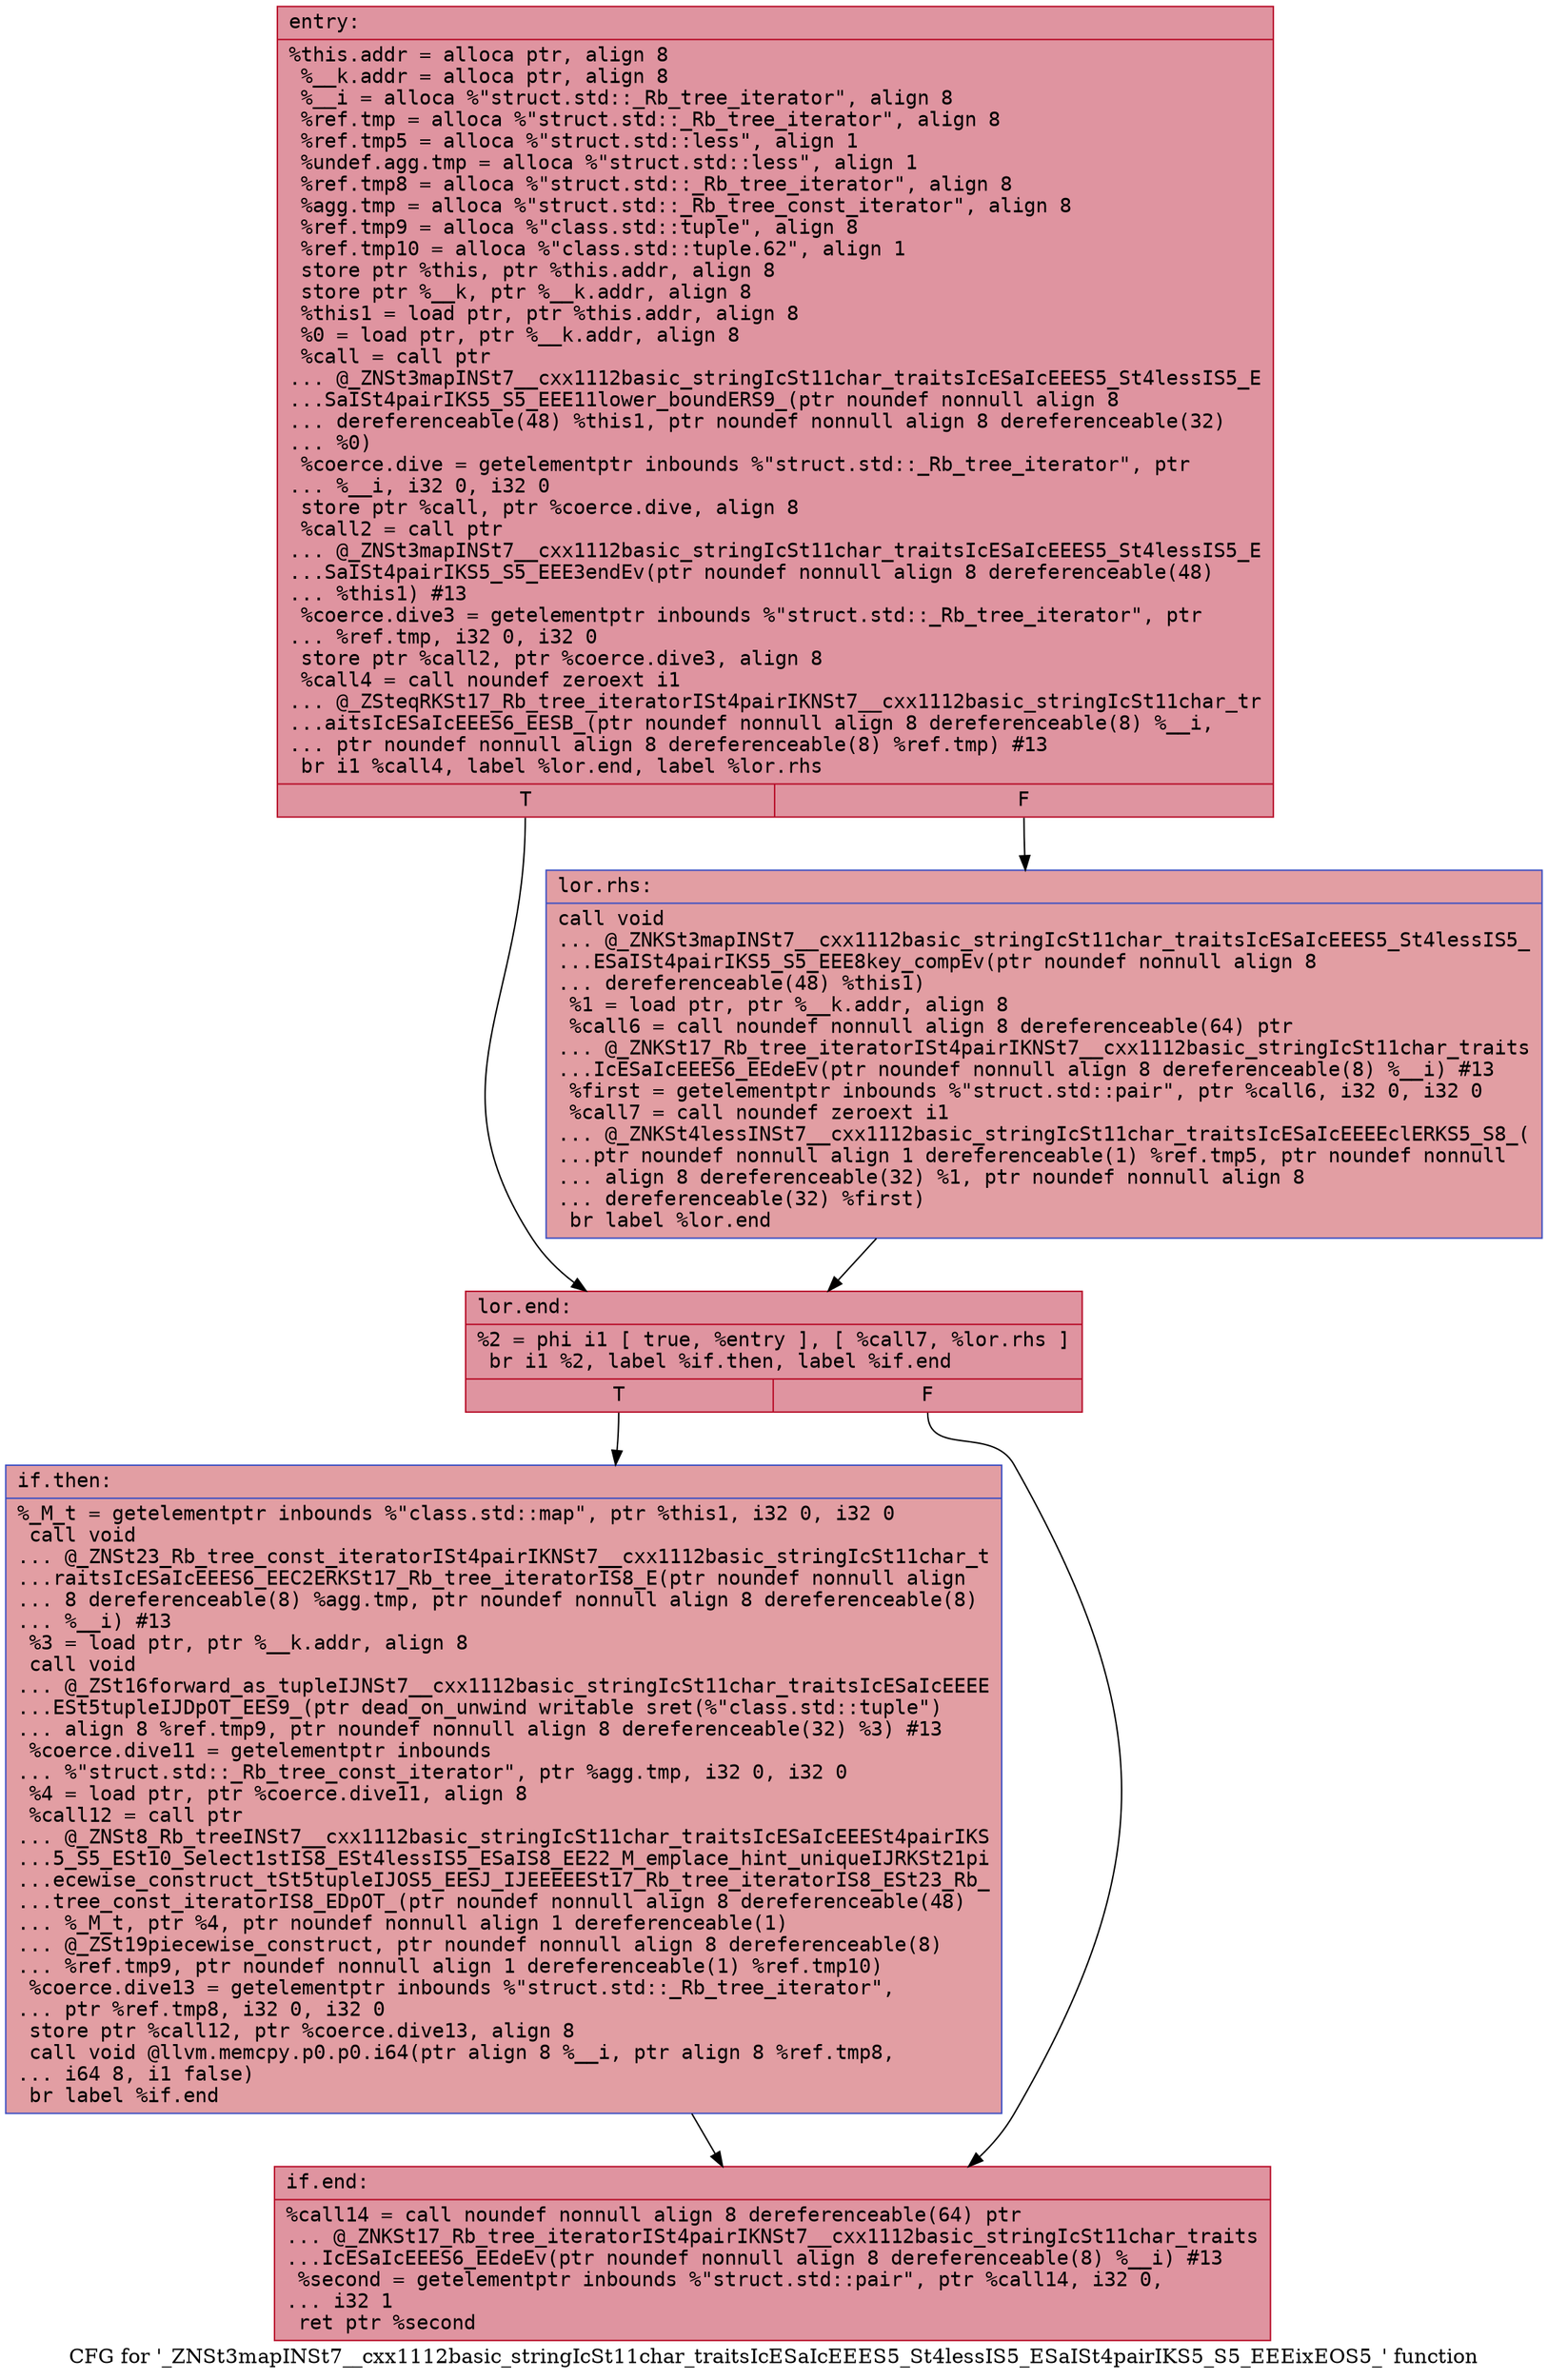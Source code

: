 digraph "CFG for '_ZNSt3mapINSt7__cxx1112basic_stringIcSt11char_traitsIcESaIcEEES5_St4lessIS5_ESaISt4pairIKS5_S5_EEEixEOS5_' function" {
	label="CFG for '_ZNSt3mapINSt7__cxx1112basic_stringIcSt11char_traitsIcESaIcEEES5_St4lessIS5_ESaISt4pairIKS5_S5_EEEixEOS5_' function";

	Node0x565291c92a70 [shape=record,color="#b70d28ff", style=filled, fillcolor="#b70d2870" fontname="Courier",label="{entry:\l|  %this.addr = alloca ptr, align 8\l  %__k.addr = alloca ptr, align 8\l  %__i = alloca %\"struct.std::_Rb_tree_iterator\", align 8\l  %ref.tmp = alloca %\"struct.std::_Rb_tree_iterator\", align 8\l  %ref.tmp5 = alloca %\"struct.std::less\", align 1\l  %undef.agg.tmp = alloca %\"struct.std::less\", align 1\l  %ref.tmp8 = alloca %\"struct.std::_Rb_tree_iterator\", align 8\l  %agg.tmp = alloca %\"struct.std::_Rb_tree_const_iterator\", align 8\l  %ref.tmp9 = alloca %\"class.std::tuple\", align 8\l  %ref.tmp10 = alloca %\"class.std::tuple.62\", align 1\l  store ptr %this, ptr %this.addr, align 8\l  store ptr %__k, ptr %__k.addr, align 8\l  %this1 = load ptr, ptr %this.addr, align 8\l  %0 = load ptr, ptr %__k.addr, align 8\l  %call = call ptr\l... @_ZNSt3mapINSt7__cxx1112basic_stringIcSt11char_traitsIcESaIcEEES5_St4lessIS5_E\l...SaISt4pairIKS5_S5_EEE11lower_boundERS9_(ptr noundef nonnull align 8\l... dereferenceable(48) %this1, ptr noundef nonnull align 8 dereferenceable(32)\l... %0)\l  %coerce.dive = getelementptr inbounds %\"struct.std::_Rb_tree_iterator\", ptr\l... %__i, i32 0, i32 0\l  store ptr %call, ptr %coerce.dive, align 8\l  %call2 = call ptr\l... @_ZNSt3mapINSt7__cxx1112basic_stringIcSt11char_traitsIcESaIcEEES5_St4lessIS5_E\l...SaISt4pairIKS5_S5_EEE3endEv(ptr noundef nonnull align 8 dereferenceable(48)\l... %this1) #13\l  %coerce.dive3 = getelementptr inbounds %\"struct.std::_Rb_tree_iterator\", ptr\l... %ref.tmp, i32 0, i32 0\l  store ptr %call2, ptr %coerce.dive3, align 8\l  %call4 = call noundef zeroext i1\l... @_ZSteqRKSt17_Rb_tree_iteratorISt4pairIKNSt7__cxx1112basic_stringIcSt11char_tr\l...aitsIcESaIcEEES6_EESB_(ptr noundef nonnull align 8 dereferenceable(8) %__i,\l... ptr noundef nonnull align 8 dereferenceable(8) %ref.tmp) #13\l  br i1 %call4, label %lor.end, label %lor.rhs\l|{<s0>T|<s1>F}}"];
	Node0x565291c92a70:s0 -> Node0x565291c93cc0[tooltip="entry -> lor.end\nProbability 50.00%" ];
	Node0x565291c92a70:s1 -> Node0x565291c93d10[tooltip="entry -> lor.rhs\nProbability 50.00%" ];
	Node0x565291c93d10 [shape=record,color="#3d50c3ff", style=filled, fillcolor="#be242e70" fontname="Courier",label="{lor.rhs:\l|  call void\l... @_ZNKSt3mapINSt7__cxx1112basic_stringIcSt11char_traitsIcESaIcEEES5_St4lessIS5_\l...ESaISt4pairIKS5_S5_EEE8key_compEv(ptr noundef nonnull align 8\l... dereferenceable(48) %this1)\l  %1 = load ptr, ptr %__k.addr, align 8\l  %call6 = call noundef nonnull align 8 dereferenceable(64) ptr\l... @_ZNKSt17_Rb_tree_iteratorISt4pairIKNSt7__cxx1112basic_stringIcSt11char_traits\l...IcESaIcEEES6_EEdeEv(ptr noundef nonnull align 8 dereferenceable(8) %__i) #13\l  %first = getelementptr inbounds %\"struct.std::pair\", ptr %call6, i32 0, i32 0\l  %call7 = call noundef zeroext i1\l... @_ZNKSt4lessINSt7__cxx1112basic_stringIcSt11char_traitsIcESaIcEEEEclERKS5_S8_(\l...ptr noundef nonnull align 1 dereferenceable(1) %ref.tmp5, ptr noundef nonnull\l... align 8 dereferenceable(32) %1, ptr noundef nonnull align 8\l... dereferenceable(32) %first)\l  br label %lor.end\l}"];
	Node0x565291c93d10 -> Node0x565291c93cc0[tooltip="lor.rhs -> lor.end\nProbability 100.00%" ];
	Node0x565291c93cc0 [shape=record,color="#b70d28ff", style=filled, fillcolor="#b70d2870" fontname="Courier",label="{lor.end:\l|  %2 = phi i1 [ true, %entry ], [ %call7, %lor.rhs ]\l  br i1 %2, label %if.then, label %if.end\l|{<s0>T|<s1>F}}"];
	Node0x565291c93cc0:s0 -> Node0x565291c94720[tooltip="lor.end -> if.then\nProbability 50.00%" ];
	Node0x565291c93cc0:s1 -> Node0x565291c92fb0[tooltip="lor.end -> if.end\nProbability 50.00%" ];
	Node0x565291c94720 [shape=record,color="#3d50c3ff", style=filled, fillcolor="#be242e70" fontname="Courier",label="{if.then:\l|  %_M_t = getelementptr inbounds %\"class.std::map\", ptr %this1, i32 0, i32 0\l  call void\l... @_ZNSt23_Rb_tree_const_iteratorISt4pairIKNSt7__cxx1112basic_stringIcSt11char_t\l...raitsIcESaIcEEES6_EEC2ERKSt17_Rb_tree_iteratorIS8_E(ptr noundef nonnull align\l... 8 dereferenceable(8) %agg.tmp, ptr noundef nonnull align 8 dereferenceable(8)\l... %__i) #13\l  %3 = load ptr, ptr %__k.addr, align 8\l  call void\l... @_ZSt16forward_as_tupleIJNSt7__cxx1112basic_stringIcSt11char_traitsIcESaIcEEEE\l...ESt5tupleIJDpOT_EES9_(ptr dead_on_unwind writable sret(%\"class.std::tuple\")\l... align 8 %ref.tmp9, ptr noundef nonnull align 8 dereferenceable(32) %3) #13\l  %coerce.dive11 = getelementptr inbounds\l... %\"struct.std::_Rb_tree_const_iterator\", ptr %agg.tmp, i32 0, i32 0\l  %4 = load ptr, ptr %coerce.dive11, align 8\l  %call12 = call ptr\l... @_ZNSt8_Rb_treeINSt7__cxx1112basic_stringIcSt11char_traitsIcESaIcEEESt4pairIKS\l...5_S5_ESt10_Select1stIS8_ESt4lessIS5_ESaIS8_EE22_M_emplace_hint_uniqueIJRKSt21pi\l...ecewise_construct_tSt5tupleIJOS5_EESJ_IJEEEEESt17_Rb_tree_iteratorIS8_ESt23_Rb_\l...tree_const_iteratorIS8_EDpOT_(ptr noundef nonnull align 8 dereferenceable(48)\l... %_M_t, ptr %4, ptr noundef nonnull align 1 dereferenceable(1)\l... @_ZSt19piecewise_construct, ptr noundef nonnull align 8 dereferenceable(8)\l... %ref.tmp9, ptr noundef nonnull align 1 dereferenceable(1) %ref.tmp10)\l  %coerce.dive13 = getelementptr inbounds %\"struct.std::_Rb_tree_iterator\",\l... ptr %ref.tmp8, i32 0, i32 0\l  store ptr %call12, ptr %coerce.dive13, align 8\l  call void @llvm.memcpy.p0.p0.i64(ptr align 8 %__i, ptr align 8 %ref.tmp8,\l... i64 8, i1 false)\l  br label %if.end\l}"];
	Node0x565291c94720 -> Node0x565291c92fb0[tooltip="if.then -> if.end\nProbability 100.00%" ];
	Node0x565291c92fb0 [shape=record,color="#b70d28ff", style=filled, fillcolor="#b70d2870" fontname="Courier",label="{if.end:\l|  %call14 = call noundef nonnull align 8 dereferenceable(64) ptr\l... @_ZNKSt17_Rb_tree_iteratorISt4pairIKNSt7__cxx1112basic_stringIcSt11char_traits\l...IcESaIcEEES6_EEdeEv(ptr noundef nonnull align 8 dereferenceable(8) %__i) #13\l  %second = getelementptr inbounds %\"struct.std::pair\", ptr %call14, i32 0,\l... i32 1\l  ret ptr %second\l}"];
}
